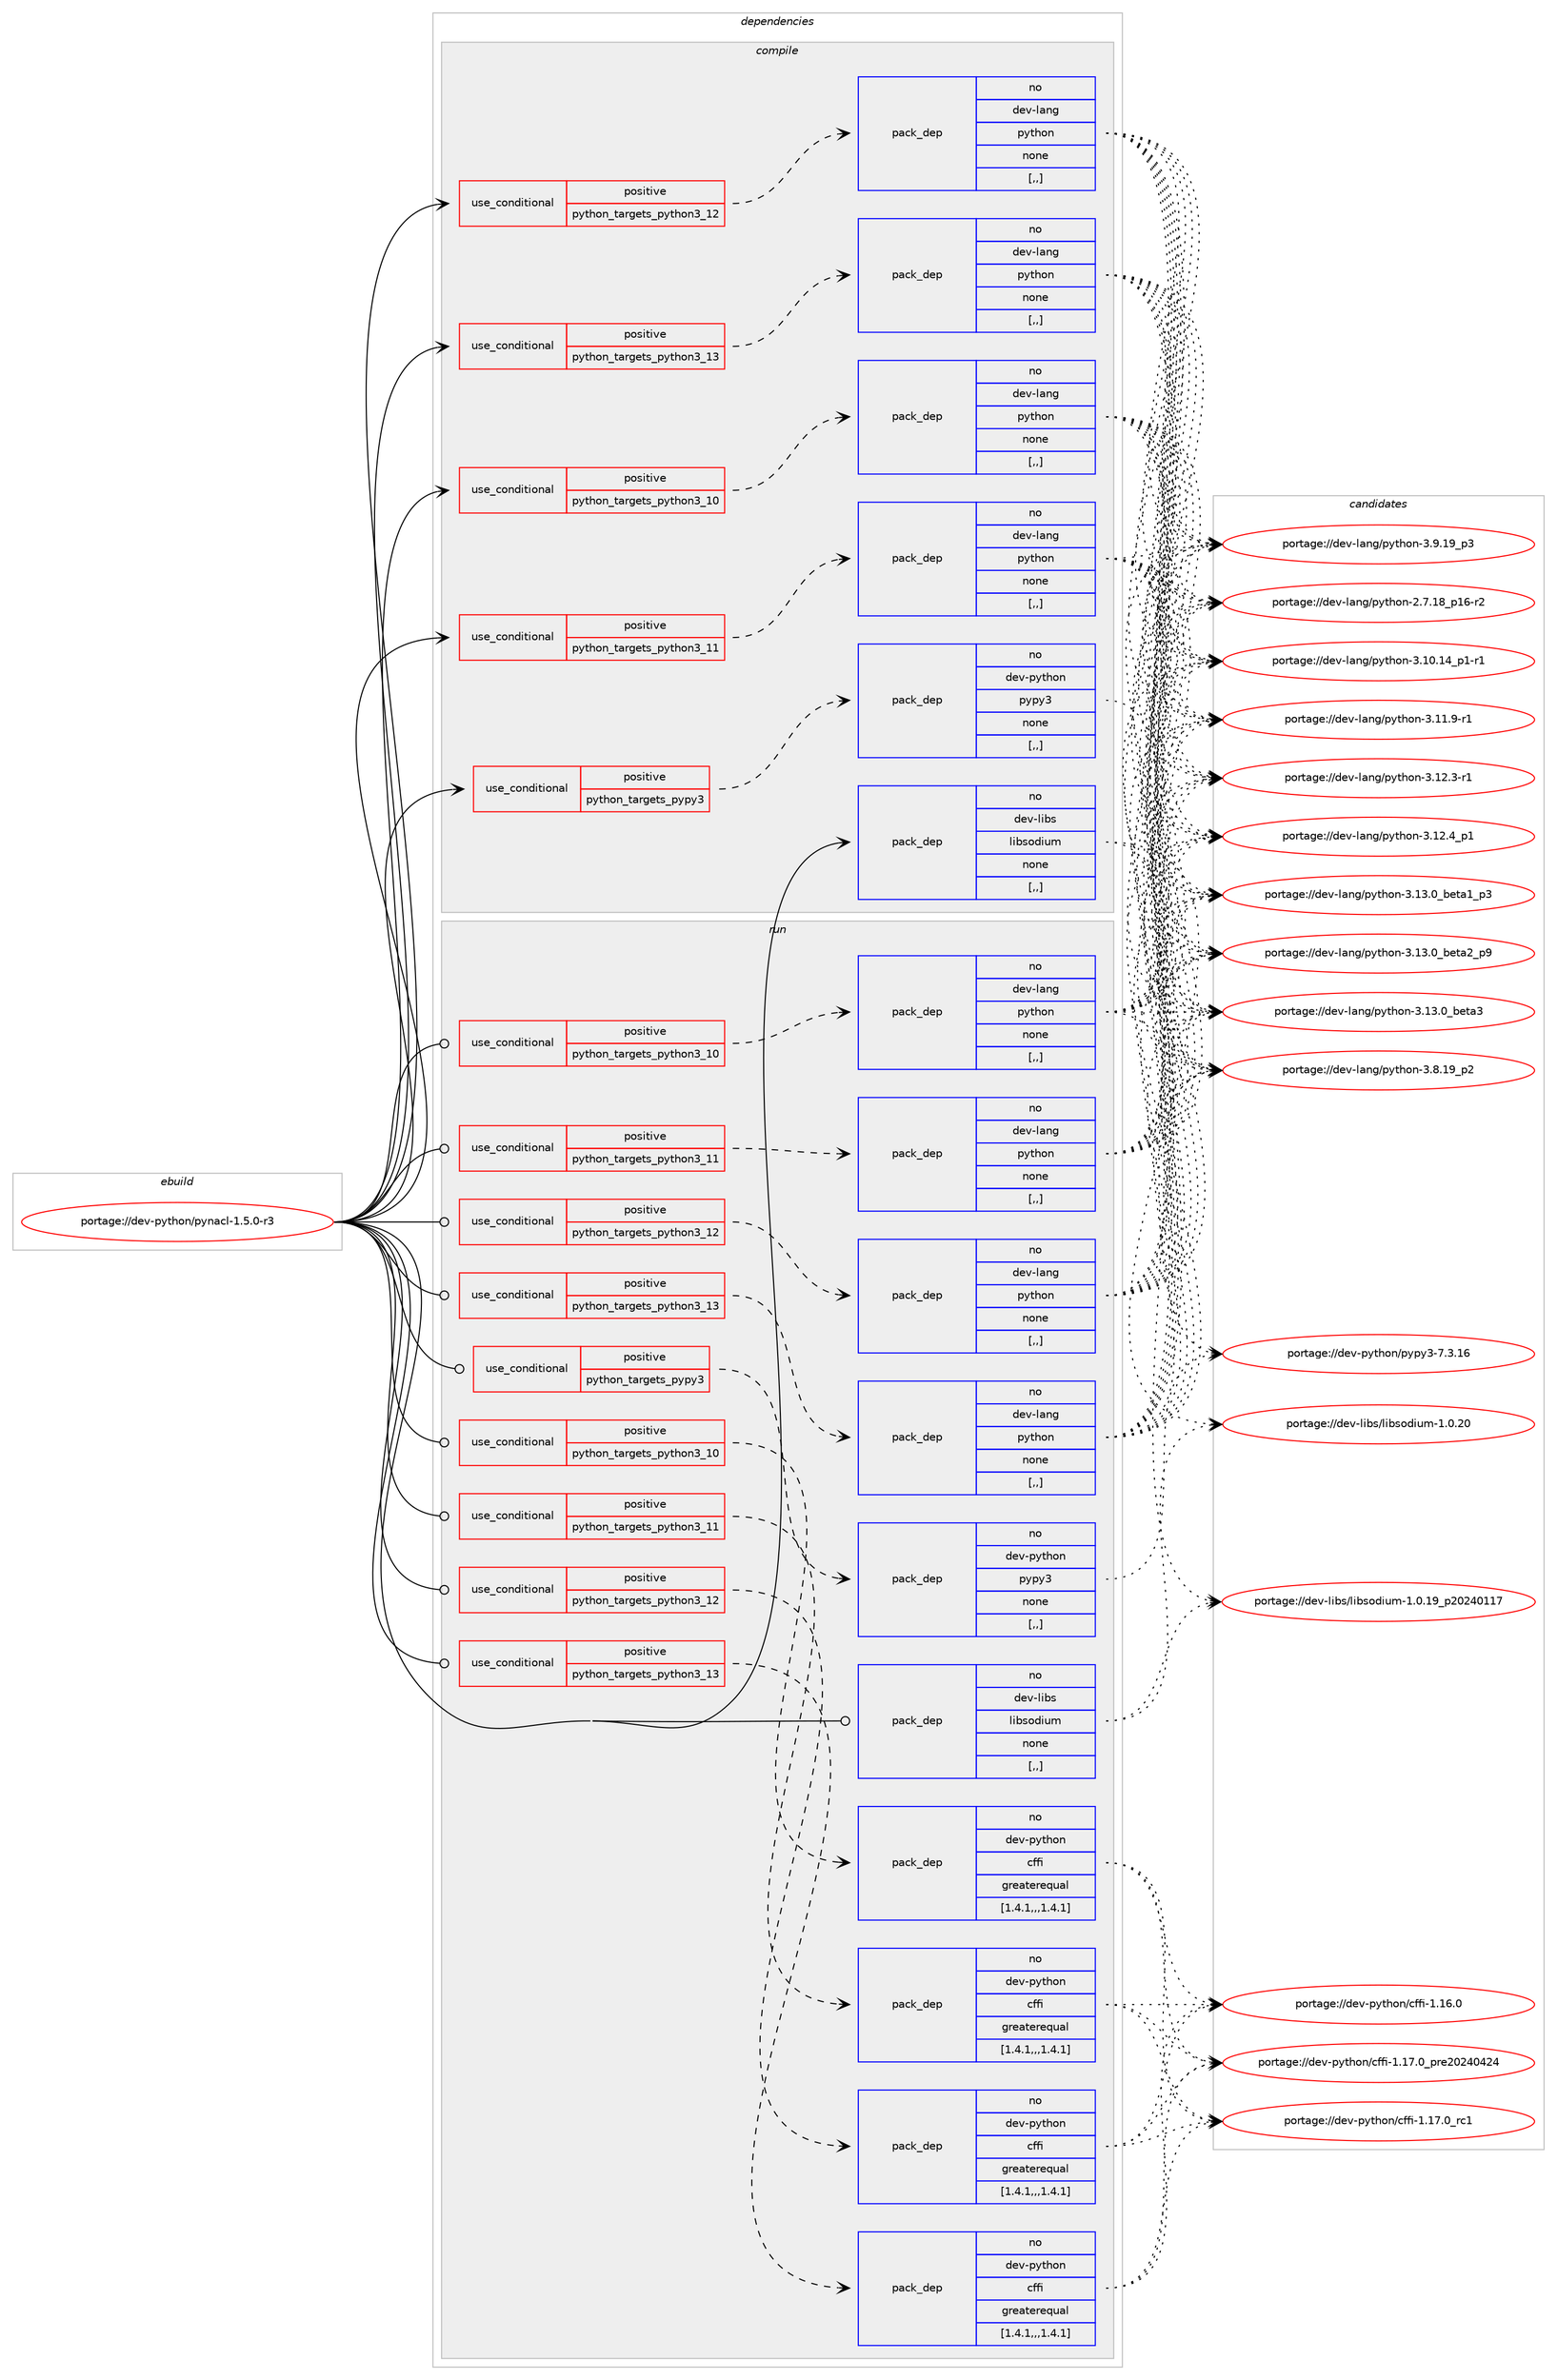 digraph prolog {

# *************
# Graph options
# *************

newrank=true;
concentrate=true;
compound=true;
graph [rankdir=LR,fontname=Helvetica,fontsize=10,ranksep=1.5];#, ranksep=2.5, nodesep=0.2];
edge  [arrowhead=vee];
node  [fontname=Helvetica,fontsize=10];

# **********
# The ebuild
# **********

subgraph cluster_leftcol {
color=gray;
rank=same;
label=<<i>ebuild</i>>;
id [label="portage://dev-python/pynacl-1.5.0-r3", color=red, width=4, href="../dev-python/pynacl-1.5.0-r3.svg"];
}

# ****************
# The dependencies
# ****************

subgraph cluster_midcol {
color=gray;
label=<<i>dependencies</i>>;
subgraph cluster_compile {
fillcolor="#eeeeee";
style=filled;
label=<<i>compile</i>>;
subgraph cond36063 {
dependency153495 [label=<<TABLE BORDER="0" CELLBORDER="1" CELLSPACING="0" CELLPADDING="4"><TR><TD ROWSPAN="3" CELLPADDING="10">use_conditional</TD></TR><TR><TD>positive</TD></TR><TR><TD>python_targets_pypy3</TD></TR></TABLE>>, shape=none, color=red];
subgraph pack116211 {
dependency153496 [label=<<TABLE BORDER="0" CELLBORDER="1" CELLSPACING="0" CELLPADDING="4" WIDTH="220"><TR><TD ROWSPAN="6" CELLPADDING="30">pack_dep</TD></TR><TR><TD WIDTH="110">no</TD></TR><TR><TD>dev-python</TD></TR><TR><TD>pypy3</TD></TR><TR><TD>none</TD></TR><TR><TD>[,,]</TD></TR></TABLE>>, shape=none, color=blue];
}
dependency153495:e -> dependency153496:w [weight=20,style="dashed",arrowhead="vee"];
}
id:e -> dependency153495:w [weight=20,style="solid",arrowhead="vee"];
subgraph cond36064 {
dependency153497 [label=<<TABLE BORDER="0" CELLBORDER="1" CELLSPACING="0" CELLPADDING="4"><TR><TD ROWSPAN="3" CELLPADDING="10">use_conditional</TD></TR><TR><TD>positive</TD></TR><TR><TD>python_targets_python3_10</TD></TR></TABLE>>, shape=none, color=red];
subgraph pack116212 {
dependency153498 [label=<<TABLE BORDER="0" CELLBORDER="1" CELLSPACING="0" CELLPADDING="4" WIDTH="220"><TR><TD ROWSPAN="6" CELLPADDING="30">pack_dep</TD></TR><TR><TD WIDTH="110">no</TD></TR><TR><TD>dev-lang</TD></TR><TR><TD>python</TD></TR><TR><TD>none</TD></TR><TR><TD>[,,]</TD></TR></TABLE>>, shape=none, color=blue];
}
dependency153497:e -> dependency153498:w [weight=20,style="dashed",arrowhead="vee"];
}
id:e -> dependency153497:w [weight=20,style="solid",arrowhead="vee"];
subgraph cond36065 {
dependency153499 [label=<<TABLE BORDER="0" CELLBORDER="1" CELLSPACING="0" CELLPADDING="4"><TR><TD ROWSPAN="3" CELLPADDING="10">use_conditional</TD></TR><TR><TD>positive</TD></TR><TR><TD>python_targets_python3_11</TD></TR></TABLE>>, shape=none, color=red];
subgraph pack116213 {
dependency153500 [label=<<TABLE BORDER="0" CELLBORDER="1" CELLSPACING="0" CELLPADDING="4" WIDTH="220"><TR><TD ROWSPAN="6" CELLPADDING="30">pack_dep</TD></TR><TR><TD WIDTH="110">no</TD></TR><TR><TD>dev-lang</TD></TR><TR><TD>python</TD></TR><TR><TD>none</TD></TR><TR><TD>[,,]</TD></TR></TABLE>>, shape=none, color=blue];
}
dependency153499:e -> dependency153500:w [weight=20,style="dashed",arrowhead="vee"];
}
id:e -> dependency153499:w [weight=20,style="solid",arrowhead="vee"];
subgraph cond36066 {
dependency153501 [label=<<TABLE BORDER="0" CELLBORDER="1" CELLSPACING="0" CELLPADDING="4"><TR><TD ROWSPAN="3" CELLPADDING="10">use_conditional</TD></TR><TR><TD>positive</TD></TR><TR><TD>python_targets_python3_12</TD></TR></TABLE>>, shape=none, color=red];
subgraph pack116214 {
dependency153502 [label=<<TABLE BORDER="0" CELLBORDER="1" CELLSPACING="0" CELLPADDING="4" WIDTH="220"><TR><TD ROWSPAN="6" CELLPADDING="30">pack_dep</TD></TR><TR><TD WIDTH="110">no</TD></TR><TR><TD>dev-lang</TD></TR><TR><TD>python</TD></TR><TR><TD>none</TD></TR><TR><TD>[,,]</TD></TR></TABLE>>, shape=none, color=blue];
}
dependency153501:e -> dependency153502:w [weight=20,style="dashed",arrowhead="vee"];
}
id:e -> dependency153501:w [weight=20,style="solid",arrowhead="vee"];
subgraph cond36067 {
dependency153503 [label=<<TABLE BORDER="0" CELLBORDER="1" CELLSPACING="0" CELLPADDING="4"><TR><TD ROWSPAN="3" CELLPADDING="10">use_conditional</TD></TR><TR><TD>positive</TD></TR><TR><TD>python_targets_python3_13</TD></TR></TABLE>>, shape=none, color=red];
subgraph pack116215 {
dependency153504 [label=<<TABLE BORDER="0" CELLBORDER="1" CELLSPACING="0" CELLPADDING="4" WIDTH="220"><TR><TD ROWSPAN="6" CELLPADDING="30">pack_dep</TD></TR><TR><TD WIDTH="110">no</TD></TR><TR><TD>dev-lang</TD></TR><TR><TD>python</TD></TR><TR><TD>none</TD></TR><TR><TD>[,,]</TD></TR></TABLE>>, shape=none, color=blue];
}
dependency153503:e -> dependency153504:w [weight=20,style="dashed",arrowhead="vee"];
}
id:e -> dependency153503:w [weight=20,style="solid",arrowhead="vee"];
subgraph pack116216 {
dependency153505 [label=<<TABLE BORDER="0" CELLBORDER="1" CELLSPACING="0" CELLPADDING="4" WIDTH="220"><TR><TD ROWSPAN="6" CELLPADDING="30">pack_dep</TD></TR><TR><TD WIDTH="110">no</TD></TR><TR><TD>dev-libs</TD></TR><TR><TD>libsodium</TD></TR><TR><TD>none</TD></TR><TR><TD>[,,]</TD></TR></TABLE>>, shape=none, color=blue];
}
id:e -> dependency153505:w [weight=20,style="solid",arrowhead="vee"];
}
subgraph cluster_compileandrun {
fillcolor="#eeeeee";
style=filled;
label=<<i>compile and run</i>>;
}
subgraph cluster_run {
fillcolor="#eeeeee";
style=filled;
label=<<i>run</i>>;
subgraph cond36068 {
dependency153506 [label=<<TABLE BORDER="0" CELLBORDER="1" CELLSPACING="0" CELLPADDING="4"><TR><TD ROWSPAN="3" CELLPADDING="10">use_conditional</TD></TR><TR><TD>positive</TD></TR><TR><TD>python_targets_pypy3</TD></TR></TABLE>>, shape=none, color=red];
subgraph pack116217 {
dependency153507 [label=<<TABLE BORDER="0" CELLBORDER="1" CELLSPACING="0" CELLPADDING="4" WIDTH="220"><TR><TD ROWSPAN="6" CELLPADDING="30">pack_dep</TD></TR><TR><TD WIDTH="110">no</TD></TR><TR><TD>dev-python</TD></TR><TR><TD>pypy3</TD></TR><TR><TD>none</TD></TR><TR><TD>[,,]</TD></TR></TABLE>>, shape=none, color=blue];
}
dependency153506:e -> dependency153507:w [weight=20,style="dashed",arrowhead="vee"];
}
id:e -> dependency153506:w [weight=20,style="solid",arrowhead="odot"];
subgraph cond36069 {
dependency153508 [label=<<TABLE BORDER="0" CELLBORDER="1" CELLSPACING="0" CELLPADDING="4"><TR><TD ROWSPAN="3" CELLPADDING="10">use_conditional</TD></TR><TR><TD>positive</TD></TR><TR><TD>python_targets_python3_10</TD></TR></TABLE>>, shape=none, color=red];
subgraph pack116218 {
dependency153509 [label=<<TABLE BORDER="0" CELLBORDER="1" CELLSPACING="0" CELLPADDING="4" WIDTH="220"><TR><TD ROWSPAN="6" CELLPADDING="30">pack_dep</TD></TR><TR><TD WIDTH="110">no</TD></TR><TR><TD>dev-lang</TD></TR><TR><TD>python</TD></TR><TR><TD>none</TD></TR><TR><TD>[,,]</TD></TR></TABLE>>, shape=none, color=blue];
}
dependency153508:e -> dependency153509:w [weight=20,style="dashed",arrowhead="vee"];
}
id:e -> dependency153508:w [weight=20,style="solid",arrowhead="odot"];
subgraph cond36070 {
dependency153510 [label=<<TABLE BORDER="0" CELLBORDER="1" CELLSPACING="0" CELLPADDING="4"><TR><TD ROWSPAN="3" CELLPADDING="10">use_conditional</TD></TR><TR><TD>positive</TD></TR><TR><TD>python_targets_python3_10</TD></TR></TABLE>>, shape=none, color=red];
subgraph pack116219 {
dependency153511 [label=<<TABLE BORDER="0" CELLBORDER="1" CELLSPACING="0" CELLPADDING="4" WIDTH="220"><TR><TD ROWSPAN="6" CELLPADDING="30">pack_dep</TD></TR><TR><TD WIDTH="110">no</TD></TR><TR><TD>dev-python</TD></TR><TR><TD>cffi</TD></TR><TR><TD>greaterequal</TD></TR><TR><TD>[1.4.1,,,1.4.1]</TD></TR></TABLE>>, shape=none, color=blue];
}
dependency153510:e -> dependency153511:w [weight=20,style="dashed",arrowhead="vee"];
}
id:e -> dependency153510:w [weight=20,style="solid",arrowhead="odot"];
subgraph cond36071 {
dependency153512 [label=<<TABLE BORDER="0" CELLBORDER="1" CELLSPACING="0" CELLPADDING="4"><TR><TD ROWSPAN="3" CELLPADDING="10">use_conditional</TD></TR><TR><TD>positive</TD></TR><TR><TD>python_targets_python3_11</TD></TR></TABLE>>, shape=none, color=red];
subgraph pack116220 {
dependency153513 [label=<<TABLE BORDER="0" CELLBORDER="1" CELLSPACING="0" CELLPADDING="4" WIDTH="220"><TR><TD ROWSPAN="6" CELLPADDING="30">pack_dep</TD></TR><TR><TD WIDTH="110">no</TD></TR><TR><TD>dev-lang</TD></TR><TR><TD>python</TD></TR><TR><TD>none</TD></TR><TR><TD>[,,]</TD></TR></TABLE>>, shape=none, color=blue];
}
dependency153512:e -> dependency153513:w [weight=20,style="dashed",arrowhead="vee"];
}
id:e -> dependency153512:w [weight=20,style="solid",arrowhead="odot"];
subgraph cond36072 {
dependency153514 [label=<<TABLE BORDER="0" CELLBORDER="1" CELLSPACING="0" CELLPADDING="4"><TR><TD ROWSPAN="3" CELLPADDING="10">use_conditional</TD></TR><TR><TD>positive</TD></TR><TR><TD>python_targets_python3_11</TD></TR></TABLE>>, shape=none, color=red];
subgraph pack116221 {
dependency153515 [label=<<TABLE BORDER="0" CELLBORDER="1" CELLSPACING="0" CELLPADDING="4" WIDTH="220"><TR><TD ROWSPAN="6" CELLPADDING="30">pack_dep</TD></TR><TR><TD WIDTH="110">no</TD></TR><TR><TD>dev-python</TD></TR><TR><TD>cffi</TD></TR><TR><TD>greaterequal</TD></TR><TR><TD>[1.4.1,,,1.4.1]</TD></TR></TABLE>>, shape=none, color=blue];
}
dependency153514:e -> dependency153515:w [weight=20,style="dashed",arrowhead="vee"];
}
id:e -> dependency153514:w [weight=20,style="solid",arrowhead="odot"];
subgraph cond36073 {
dependency153516 [label=<<TABLE BORDER="0" CELLBORDER="1" CELLSPACING="0" CELLPADDING="4"><TR><TD ROWSPAN="3" CELLPADDING="10">use_conditional</TD></TR><TR><TD>positive</TD></TR><TR><TD>python_targets_python3_12</TD></TR></TABLE>>, shape=none, color=red];
subgraph pack116222 {
dependency153517 [label=<<TABLE BORDER="0" CELLBORDER="1" CELLSPACING="0" CELLPADDING="4" WIDTH="220"><TR><TD ROWSPAN="6" CELLPADDING="30">pack_dep</TD></TR><TR><TD WIDTH="110">no</TD></TR><TR><TD>dev-lang</TD></TR><TR><TD>python</TD></TR><TR><TD>none</TD></TR><TR><TD>[,,]</TD></TR></TABLE>>, shape=none, color=blue];
}
dependency153516:e -> dependency153517:w [weight=20,style="dashed",arrowhead="vee"];
}
id:e -> dependency153516:w [weight=20,style="solid",arrowhead="odot"];
subgraph cond36074 {
dependency153518 [label=<<TABLE BORDER="0" CELLBORDER="1" CELLSPACING="0" CELLPADDING="4"><TR><TD ROWSPAN="3" CELLPADDING="10">use_conditional</TD></TR><TR><TD>positive</TD></TR><TR><TD>python_targets_python3_12</TD></TR></TABLE>>, shape=none, color=red];
subgraph pack116223 {
dependency153519 [label=<<TABLE BORDER="0" CELLBORDER="1" CELLSPACING="0" CELLPADDING="4" WIDTH="220"><TR><TD ROWSPAN="6" CELLPADDING="30">pack_dep</TD></TR><TR><TD WIDTH="110">no</TD></TR><TR><TD>dev-python</TD></TR><TR><TD>cffi</TD></TR><TR><TD>greaterequal</TD></TR><TR><TD>[1.4.1,,,1.4.1]</TD></TR></TABLE>>, shape=none, color=blue];
}
dependency153518:e -> dependency153519:w [weight=20,style="dashed",arrowhead="vee"];
}
id:e -> dependency153518:w [weight=20,style="solid",arrowhead="odot"];
subgraph cond36075 {
dependency153520 [label=<<TABLE BORDER="0" CELLBORDER="1" CELLSPACING="0" CELLPADDING="4"><TR><TD ROWSPAN="3" CELLPADDING="10">use_conditional</TD></TR><TR><TD>positive</TD></TR><TR><TD>python_targets_python3_13</TD></TR></TABLE>>, shape=none, color=red];
subgraph pack116224 {
dependency153521 [label=<<TABLE BORDER="0" CELLBORDER="1" CELLSPACING="0" CELLPADDING="4" WIDTH="220"><TR><TD ROWSPAN="6" CELLPADDING="30">pack_dep</TD></TR><TR><TD WIDTH="110">no</TD></TR><TR><TD>dev-lang</TD></TR><TR><TD>python</TD></TR><TR><TD>none</TD></TR><TR><TD>[,,]</TD></TR></TABLE>>, shape=none, color=blue];
}
dependency153520:e -> dependency153521:w [weight=20,style="dashed",arrowhead="vee"];
}
id:e -> dependency153520:w [weight=20,style="solid",arrowhead="odot"];
subgraph cond36076 {
dependency153522 [label=<<TABLE BORDER="0" CELLBORDER="1" CELLSPACING="0" CELLPADDING="4"><TR><TD ROWSPAN="3" CELLPADDING="10">use_conditional</TD></TR><TR><TD>positive</TD></TR><TR><TD>python_targets_python3_13</TD></TR></TABLE>>, shape=none, color=red];
subgraph pack116225 {
dependency153523 [label=<<TABLE BORDER="0" CELLBORDER="1" CELLSPACING="0" CELLPADDING="4" WIDTH="220"><TR><TD ROWSPAN="6" CELLPADDING="30">pack_dep</TD></TR><TR><TD WIDTH="110">no</TD></TR><TR><TD>dev-python</TD></TR><TR><TD>cffi</TD></TR><TR><TD>greaterequal</TD></TR><TR><TD>[1.4.1,,,1.4.1]</TD></TR></TABLE>>, shape=none, color=blue];
}
dependency153522:e -> dependency153523:w [weight=20,style="dashed",arrowhead="vee"];
}
id:e -> dependency153522:w [weight=20,style="solid",arrowhead="odot"];
subgraph pack116226 {
dependency153524 [label=<<TABLE BORDER="0" CELLBORDER="1" CELLSPACING="0" CELLPADDING="4" WIDTH="220"><TR><TD ROWSPAN="6" CELLPADDING="30">pack_dep</TD></TR><TR><TD WIDTH="110">no</TD></TR><TR><TD>dev-libs</TD></TR><TR><TD>libsodium</TD></TR><TR><TD>none</TD></TR><TR><TD>[,,]</TD></TR></TABLE>>, shape=none, color=blue];
}
id:e -> dependency153524:w [weight=20,style="solid",arrowhead="odot"];
}
}

# **************
# The candidates
# **************

subgraph cluster_choices {
rank=same;
color=gray;
label=<<i>candidates</i>>;

subgraph choice116211 {
color=black;
nodesep=1;
choice10010111845112121116104111110471121211121215145554651464954 [label="portage://dev-python/pypy3-7.3.16", color=red, width=4,href="../dev-python/pypy3-7.3.16.svg"];
dependency153496:e -> choice10010111845112121116104111110471121211121215145554651464954:w [style=dotted,weight="100"];
}
subgraph choice116212 {
color=black;
nodesep=1;
choice100101118451089711010347112121116104111110455046554649569511249544511450 [label="portage://dev-lang/python-2.7.18_p16-r2", color=red, width=4,href="../dev-lang/python-2.7.18_p16-r2.svg"];
choice100101118451089711010347112121116104111110455146494846495295112494511449 [label="portage://dev-lang/python-3.10.14_p1-r1", color=red, width=4,href="../dev-lang/python-3.10.14_p1-r1.svg"];
choice100101118451089711010347112121116104111110455146494946574511449 [label="portage://dev-lang/python-3.11.9-r1", color=red, width=4,href="../dev-lang/python-3.11.9-r1.svg"];
choice100101118451089711010347112121116104111110455146495046514511449 [label="portage://dev-lang/python-3.12.3-r1", color=red, width=4,href="../dev-lang/python-3.12.3-r1.svg"];
choice100101118451089711010347112121116104111110455146495046529511249 [label="portage://dev-lang/python-3.12.4_p1", color=red, width=4,href="../dev-lang/python-3.12.4_p1.svg"];
choice10010111845108971101034711212111610411111045514649514648959810111697499511251 [label="portage://dev-lang/python-3.13.0_beta1_p3", color=red, width=4,href="../dev-lang/python-3.13.0_beta1_p3.svg"];
choice10010111845108971101034711212111610411111045514649514648959810111697509511257 [label="portage://dev-lang/python-3.13.0_beta2_p9", color=red, width=4,href="../dev-lang/python-3.13.0_beta2_p9.svg"];
choice1001011184510897110103471121211161041111104551464951464895981011169751 [label="portage://dev-lang/python-3.13.0_beta3", color=red, width=4,href="../dev-lang/python-3.13.0_beta3.svg"];
choice100101118451089711010347112121116104111110455146564649579511250 [label="portage://dev-lang/python-3.8.19_p2", color=red, width=4,href="../dev-lang/python-3.8.19_p2.svg"];
choice100101118451089711010347112121116104111110455146574649579511251 [label="portage://dev-lang/python-3.9.19_p3", color=red, width=4,href="../dev-lang/python-3.9.19_p3.svg"];
dependency153498:e -> choice100101118451089711010347112121116104111110455046554649569511249544511450:w [style=dotted,weight="100"];
dependency153498:e -> choice100101118451089711010347112121116104111110455146494846495295112494511449:w [style=dotted,weight="100"];
dependency153498:e -> choice100101118451089711010347112121116104111110455146494946574511449:w [style=dotted,weight="100"];
dependency153498:e -> choice100101118451089711010347112121116104111110455146495046514511449:w [style=dotted,weight="100"];
dependency153498:e -> choice100101118451089711010347112121116104111110455146495046529511249:w [style=dotted,weight="100"];
dependency153498:e -> choice10010111845108971101034711212111610411111045514649514648959810111697499511251:w [style=dotted,weight="100"];
dependency153498:e -> choice10010111845108971101034711212111610411111045514649514648959810111697509511257:w [style=dotted,weight="100"];
dependency153498:e -> choice1001011184510897110103471121211161041111104551464951464895981011169751:w [style=dotted,weight="100"];
dependency153498:e -> choice100101118451089711010347112121116104111110455146564649579511250:w [style=dotted,weight="100"];
dependency153498:e -> choice100101118451089711010347112121116104111110455146574649579511251:w [style=dotted,weight="100"];
}
subgraph choice116213 {
color=black;
nodesep=1;
choice100101118451089711010347112121116104111110455046554649569511249544511450 [label="portage://dev-lang/python-2.7.18_p16-r2", color=red, width=4,href="../dev-lang/python-2.7.18_p16-r2.svg"];
choice100101118451089711010347112121116104111110455146494846495295112494511449 [label="portage://dev-lang/python-3.10.14_p1-r1", color=red, width=4,href="../dev-lang/python-3.10.14_p1-r1.svg"];
choice100101118451089711010347112121116104111110455146494946574511449 [label="portage://dev-lang/python-3.11.9-r1", color=red, width=4,href="../dev-lang/python-3.11.9-r1.svg"];
choice100101118451089711010347112121116104111110455146495046514511449 [label="portage://dev-lang/python-3.12.3-r1", color=red, width=4,href="../dev-lang/python-3.12.3-r1.svg"];
choice100101118451089711010347112121116104111110455146495046529511249 [label="portage://dev-lang/python-3.12.4_p1", color=red, width=4,href="../dev-lang/python-3.12.4_p1.svg"];
choice10010111845108971101034711212111610411111045514649514648959810111697499511251 [label="portage://dev-lang/python-3.13.0_beta1_p3", color=red, width=4,href="../dev-lang/python-3.13.0_beta1_p3.svg"];
choice10010111845108971101034711212111610411111045514649514648959810111697509511257 [label="portage://dev-lang/python-3.13.0_beta2_p9", color=red, width=4,href="../dev-lang/python-3.13.0_beta2_p9.svg"];
choice1001011184510897110103471121211161041111104551464951464895981011169751 [label="portage://dev-lang/python-3.13.0_beta3", color=red, width=4,href="../dev-lang/python-3.13.0_beta3.svg"];
choice100101118451089711010347112121116104111110455146564649579511250 [label="portage://dev-lang/python-3.8.19_p2", color=red, width=4,href="../dev-lang/python-3.8.19_p2.svg"];
choice100101118451089711010347112121116104111110455146574649579511251 [label="portage://dev-lang/python-3.9.19_p3", color=red, width=4,href="../dev-lang/python-3.9.19_p3.svg"];
dependency153500:e -> choice100101118451089711010347112121116104111110455046554649569511249544511450:w [style=dotted,weight="100"];
dependency153500:e -> choice100101118451089711010347112121116104111110455146494846495295112494511449:w [style=dotted,weight="100"];
dependency153500:e -> choice100101118451089711010347112121116104111110455146494946574511449:w [style=dotted,weight="100"];
dependency153500:e -> choice100101118451089711010347112121116104111110455146495046514511449:w [style=dotted,weight="100"];
dependency153500:e -> choice100101118451089711010347112121116104111110455146495046529511249:w [style=dotted,weight="100"];
dependency153500:e -> choice10010111845108971101034711212111610411111045514649514648959810111697499511251:w [style=dotted,weight="100"];
dependency153500:e -> choice10010111845108971101034711212111610411111045514649514648959810111697509511257:w [style=dotted,weight="100"];
dependency153500:e -> choice1001011184510897110103471121211161041111104551464951464895981011169751:w [style=dotted,weight="100"];
dependency153500:e -> choice100101118451089711010347112121116104111110455146564649579511250:w [style=dotted,weight="100"];
dependency153500:e -> choice100101118451089711010347112121116104111110455146574649579511251:w [style=dotted,weight="100"];
}
subgraph choice116214 {
color=black;
nodesep=1;
choice100101118451089711010347112121116104111110455046554649569511249544511450 [label="portage://dev-lang/python-2.7.18_p16-r2", color=red, width=4,href="../dev-lang/python-2.7.18_p16-r2.svg"];
choice100101118451089711010347112121116104111110455146494846495295112494511449 [label="portage://dev-lang/python-3.10.14_p1-r1", color=red, width=4,href="../dev-lang/python-3.10.14_p1-r1.svg"];
choice100101118451089711010347112121116104111110455146494946574511449 [label="portage://dev-lang/python-3.11.9-r1", color=red, width=4,href="../dev-lang/python-3.11.9-r1.svg"];
choice100101118451089711010347112121116104111110455146495046514511449 [label="portage://dev-lang/python-3.12.3-r1", color=red, width=4,href="../dev-lang/python-3.12.3-r1.svg"];
choice100101118451089711010347112121116104111110455146495046529511249 [label="portage://dev-lang/python-3.12.4_p1", color=red, width=4,href="../dev-lang/python-3.12.4_p1.svg"];
choice10010111845108971101034711212111610411111045514649514648959810111697499511251 [label="portage://dev-lang/python-3.13.0_beta1_p3", color=red, width=4,href="../dev-lang/python-3.13.0_beta1_p3.svg"];
choice10010111845108971101034711212111610411111045514649514648959810111697509511257 [label="portage://dev-lang/python-3.13.0_beta2_p9", color=red, width=4,href="../dev-lang/python-3.13.0_beta2_p9.svg"];
choice1001011184510897110103471121211161041111104551464951464895981011169751 [label="portage://dev-lang/python-3.13.0_beta3", color=red, width=4,href="../dev-lang/python-3.13.0_beta3.svg"];
choice100101118451089711010347112121116104111110455146564649579511250 [label="portage://dev-lang/python-3.8.19_p2", color=red, width=4,href="../dev-lang/python-3.8.19_p2.svg"];
choice100101118451089711010347112121116104111110455146574649579511251 [label="portage://dev-lang/python-3.9.19_p3", color=red, width=4,href="../dev-lang/python-3.9.19_p3.svg"];
dependency153502:e -> choice100101118451089711010347112121116104111110455046554649569511249544511450:w [style=dotted,weight="100"];
dependency153502:e -> choice100101118451089711010347112121116104111110455146494846495295112494511449:w [style=dotted,weight="100"];
dependency153502:e -> choice100101118451089711010347112121116104111110455146494946574511449:w [style=dotted,weight="100"];
dependency153502:e -> choice100101118451089711010347112121116104111110455146495046514511449:w [style=dotted,weight="100"];
dependency153502:e -> choice100101118451089711010347112121116104111110455146495046529511249:w [style=dotted,weight="100"];
dependency153502:e -> choice10010111845108971101034711212111610411111045514649514648959810111697499511251:w [style=dotted,weight="100"];
dependency153502:e -> choice10010111845108971101034711212111610411111045514649514648959810111697509511257:w [style=dotted,weight="100"];
dependency153502:e -> choice1001011184510897110103471121211161041111104551464951464895981011169751:w [style=dotted,weight="100"];
dependency153502:e -> choice100101118451089711010347112121116104111110455146564649579511250:w [style=dotted,weight="100"];
dependency153502:e -> choice100101118451089711010347112121116104111110455146574649579511251:w [style=dotted,weight="100"];
}
subgraph choice116215 {
color=black;
nodesep=1;
choice100101118451089711010347112121116104111110455046554649569511249544511450 [label="portage://dev-lang/python-2.7.18_p16-r2", color=red, width=4,href="../dev-lang/python-2.7.18_p16-r2.svg"];
choice100101118451089711010347112121116104111110455146494846495295112494511449 [label="portage://dev-lang/python-3.10.14_p1-r1", color=red, width=4,href="../dev-lang/python-3.10.14_p1-r1.svg"];
choice100101118451089711010347112121116104111110455146494946574511449 [label="portage://dev-lang/python-3.11.9-r1", color=red, width=4,href="../dev-lang/python-3.11.9-r1.svg"];
choice100101118451089711010347112121116104111110455146495046514511449 [label="portage://dev-lang/python-3.12.3-r1", color=red, width=4,href="../dev-lang/python-3.12.3-r1.svg"];
choice100101118451089711010347112121116104111110455146495046529511249 [label="portage://dev-lang/python-3.12.4_p1", color=red, width=4,href="../dev-lang/python-3.12.4_p1.svg"];
choice10010111845108971101034711212111610411111045514649514648959810111697499511251 [label="portage://dev-lang/python-3.13.0_beta1_p3", color=red, width=4,href="../dev-lang/python-3.13.0_beta1_p3.svg"];
choice10010111845108971101034711212111610411111045514649514648959810111697509511257 [label="portage://dev-lang/python-3.13.0_beta2_p9", color=red, width=4,href="../dev-lang/python-3.13.0_beta2_p9.svg"];
choice1001011184510897110103471121211161041111104551464951464895981011169751 [label="portage://dev-lang/python-3.13.0_beta3", color=red, width=4,href="../dev-lang/python-3.13.0_beta3.svg"];
choice100101118451089711010347112121116104111110455146564649579511250 [label="portage://dev-lang/python-3.8.19_p2", color=red, width=4,href="../dev-lang/python-3.8.19_p2.svg"];
choice100101118451089711010347112121116104111110455146574649579511251 [label="portage://dev-lang/python-3.9.19_p3", color=red, width=4,href="../dev-lang/python-3.9.19_p3.svg"];
dependency153504:e -> choice100101118451089711010347112121116104111110455046554649569511249544511450:w [style=dotted,weight="100"];
dependency153504:e -> choice100101118451089711010347112121116104111110455146494846495295112494511449:w [style=dotted,weight="100"];
dependency153504:e -> choice100101118451089711010347112121116104111110455146494946574511449:w [style=dotted,weight="100"];
dependency153504:e -> choice100101118451089711010347112121116104111110455146495046514511449:w [style=dotted,weight="100"];
dependency153504:e -> choice100101118451089711010347112121116104111110455146495046529511249:w [style=dotted,weight="100"];
dependency153504:e -> choice10010111845108971101034711212111610411111045514649514648959810111697499511251:w [style=dotted,weight="100"];
dependency153504:e -> choice10010111845108971101034711212111610411111045514649514648959810111697509511257:w [style=dotted,weight="100"];
dependency153504:e -> choice1001011184510897110103471121211161041111104551464951464895981011169751:w [style=dotted,weight="100"];
dependency153504:e -> choice100101118451089711010347112121116104111110455146564649579511250:w [style=dotted,weight="100"];
dependency153504:e -> choice100101118451089711010347112121116104111110455146574649579511251:w [style=dotted,weight="100"];
}
subgraph choice116216 {
color=black;
nodesep=1;
choice1001011184510810598115471081059811511110010511710945494648464957951125048505248494955 [label="portage://dev-libs/libsodium-1.0.19_p20240117", color=red, width=4,href="../dev-libs/libsodium-1.0.19_p20240117.svg"];
choice1001011184510810598115471081059811511110010511710945494648465048 [label="portage://dev-libs/libsodium-1.0.20", color=red, width=4,href="../dev-libs/libsodium-1.0.20.svg"];
dependency153505:e -> choice1001011184510810598115471081059811511110010511710945494648464957951125048505248494955:w [style=dotted,weight="100"];
dependency153505:e -> choice1001011184510810598115471081059811511110010511710945494648465048:w [style=dotted,weight="100"];
}
subgraph choice116217 {
color=black;
nodesep=1;
choice10010111845112121116104111110471121211121215145554651464954 [label="portage://dev-python/pypy3-7.3.16", color=red, width=4,href="../dev-python/pypy3-7.3.16.svg"];
dependency153507:e -> choice10010111845112121116104111110471121211121215145554651464954:w [style=dotted,weight="100"];
}
subgraph choice116218 {
color=black;
nodesep=1;
choice100101118451089711010347112121116104111110455046554649569511249544511450 [label="portage://dev-lang/python-2.7.18_p16-r2", color=red, width=4,href="../dev-lang/python-2.7.18_p16-r2.svg"];
choice100101118451089711010347112121116104111110455146494846495295112494511449 [label="portage://dev-lang/python-3.10.14_p1-r1", color=red, width=4,href="../dev-lang/python-3.10.14_p1-r1.svg"];
choice100101118451089711010347112121116104111110455146494946574511449 [label="portage://dev-lang/python-3.11.9-r1", color=red, width=4,href="../dev-lang/python-3.11.9-r1.svg"];
choice100101118451089711010347112121116104111110455146495046514511449 [label="portage://dev-lang/python-3.12.3-r1", color=red, width=4,href="../dev-lang/python-3.12.3-r1.svg"];
choice100101118451089711010347112121116104111110455146495046529511249 [label="portage://dev-lang/python-3.12.4_p1", color=red, width=4,href="../dev-lang/python-3.12.4_p1.svg"];
choice10010111845108971101034711212111610411111045514649514648959810111697499511251 [label="portage://dev-lang/python-3.13.0_beta1_p3", color=red, width=4,href="../dev-lang/python-3.13.0_beta1_p3.svg"];
choice10010111845108971101034711212111610411111045514649514648959810111697509511257 [label="portage://dev-lang/python-3.13.0_beta2_p9", color=red, width=4,href="../dev-lang/python-3.13.0_beta2_p9.svg"];
choice1001011184510897110103471121211161041111104551464951464895981011169751 [label="portage://dev-lang/python-3.13.0_beta3", color=red, width=4,href="../dev-lang/python-3.13.0_beta3.svg"];
choice100101118451089711010347112121116104111110455146564649579511250 [label="portage://dev-lang/python-3.8.19_p2", color=red, width=4,href="../dev-lang/python-3.8.19_p2.svg"];
choice100101118451089711010347112121116104111110455146574649579511251 [label="portage://dev-lang/python-3.9.19_p3", color=red, width=4,href="../dev-lang/python-3.9.19_p3.svg"];
dependency153509:e -> choice100101118451089711010347112121116104111110455046554649569511249544511450:w [style=dotted,weight="100"];
dependency153509:e -> choice100101118451089711010347112121116104111110455146494846495295112494511449:w [style=dotted,weight="100"];
dependency153509:e -> choice100101118451089711010347112121116104111110455146494946574511449:w [style=dotted,weight="100"];
dependency153509:e -> choice100101118451089711010347112121116104111110455146495046514511449:w [style=dotted,weight="100"];
dependency153509:e -> choice100101118451089711010347112121116104111110455146495046529511249:w [style=dotted,weight="100"];
dependency153509:e -> choice10010111845108971101034711212111610411111045514649514648959810111697499511251:w [style=dotted,weight="100"];
dependency153509:e -> choice10010111845108971101034711212111610411111045514649514648959810111697509511257:w [style=dotted,weight="100"];
dependency153509:e -> choice1001011184510897110103471121211161041111104551464951464895981011169751:w [style=dotted,weight="100"];
dependency153509:e -> choice100101118451089711010347112121116104111110455146564649579511250:w [style=dotted,weight="100"];
dependency153509:e -> choice100101118451089711010347112121116104111110455146574649579511251:w [style=dotted,weight="100"];
}
subgraph choice116219 {
color=black;
nodesep=1;
choice10010111845112121116104111110479910210210545494649544648 [label="portage://dev-python/cffi-1.16.0", color=red, width=4,href="../dev-python/cffi-1.16.0.svg"];
choice10010111845112121116104111110479910210210545494649554648951121141015048505248525052 [label="portage://dev-python/cffi-1.17.0_pre20240424", color=red, width=4,href="../dev-python/cffi-1.17.0_pre20240424.svg"];
choice10010111845112121116104111110479910210210545494649554648951149949 [label="portage://dev-python/cffi-1.17.0_rc1", color=red, width=4,href="../dev-python/cffi-1.17.0_rc1.svg"];
dependency153511:e -> choice10010111845112121116104111110479910210210545494649544648:w [style=dotted,weight="100"];
dependency153511:e -> choice10010111845112121116104111110479910210210545494649554648951121141015048505248525052:w [style=dotted,weight="100"];
dependency153511:e -> choice10010111845112121116104111110479910210210545494649554648951149949:w [style=dotted,weight="100"];
}
subgraph choice116220 {
color=black;
nodesep=1;
choice100101118451089711010347112121116104111110455046554649569511249544511450 [label="portage://dev-lang/python-2.7.18_p16-r2", color=red, width=4,href="../dev-lang/python-2.7.18_p16-r2.svg"];
choice100101118451089711010347112121116104111110455146494846495295112494511449 [label="portage://dev-lang/python-3.10.14_p1-r1", color=red, width=4,href="../dev-lang/python-3.10.14_p1-r1.svg"];
choice100101118451089711010347112121116104111110455146494946574511449 [label="portage://dev-lang/python-3.11.9-r1", color=red, width=4,href="../dev-lang/python-3.11.9-r1.svg"];
choice100101118451089711010347112121116104111110455146495046514511449 [label="portage://dev-lang/python-3.12.3-r1", color=red, width=4,href="../dev-lang/python-3.12.3-r1.svg"];
choice100101118451089711010347112121116104111110455146495046529511249 [label="portage://dev-lang/python-3.12.4_p1", color=red, width=4,href="../dev-lang/python-3.12.4_p1.svg"];
choice10010111845108971101034711212111610411111045514649514648959810111697499511251 [label="portage://dev-lang/python-3.13.0_beta1_p3", color=red, width=4,href="../dev-lang/python-3.13.0_beta1_p3.svg"];
choice10010111845108971101034711212111610411111045514649514648959810111697509511257 [label="portage://dev-lang/python-3.13.0_beta2_p9", color=red, width=4,href="../dev-lang/python-3.13.0_beta2_p9.svg"];
choice1001011184510897110103471121211161041111104551464951464895981011169751 [label="portage://dev-lang/python-3.13.0_beta3", color=red, width=4,href="../dev-lang/python-3.13.0_beta3.svg"];
choice100101118451089711010347112121116104111110455146564649579511250 [label="portage://dev-lang/python-3.8.19_p2", color=red, width=4,href="../dev-lang/python-3.8.19_p2.svg"];
choice100101118451089711010347112121116104111110455146574649579511251 [label="portage://dev-lang/python-3.9.19_p3", color=red, width=4,href="../dev-lang/python-3.9.19_p3.svg"];
dependency153513:e -> choice100101118451089711010347112121116104111110455046554649569511249544511450:w [style=dotted,weight="100"];
dependency153513:e -> choice100101118451089711010347112121116104111110455146494846495295112494511449:w [style=dotted,weight="100"];
dependency153513:e -> choice100101118451089711010347112121116104111110455146494946574511449:w [style=dotted,weight="100"];
dependency153513:e -> choice100101118451089711010347112121116104111110455146495046514511449:w [style=dotted,weight="100"];
dependency153513:e -> choice100101118451089711010347112121116104111110455146495046529511249:w [style=dotted,weight="100"];
dependency153513:e -> choice10010111845108971101034711212111610411111045514649514648959810111697499511251:w [style=dotted,weight="100"];
dependency153513:e -> choice10010111845108971101034711212111610411111045514649514648959810111697509511257:w [style=dotted,weight="100"];
dependency153513:e -> choice1001011184510897110103471121211161041111104551464951464895981011169751:w [style=dotted,weight="100"];
dependency153513:e -> choice100101118451089711010347112121116104111110455146564649579511250:w [style=dotted,weight="100"];
dependency153513:e -> choice100101118451089711010347112121116104111110455146574649579511251:w [style=dotted,weight="100"];
}
subgraph choice116221 {
color=black;
nodesep=1;
choice10010111845112121116104111110479910210210545494649544648 [label="portage://dev-python/cffi-1.16.0", color=red, width=4,href="../dev-python/cffi-1.16.0.svg"];
choice10010111845112121116104111110479910210210545494649554648951121141015048505248525052 [label="portage://dev-python/cffi-1.17.0_pre20240424", color=red, width=4,href="../dev-python/cffi-1.17.0_pre20240424.svg"];
choice10010111845112121116104111110479910210210545494649554648951149949 [label="portage://dev-python/cffi-1.17.0_rc1", color=red, width=4,href="../dev-python/cffi-1.17.0_rc1.svg"];
dependency153515:e -> choice10010111845112121116104111110479910210210545494649544648:w [style=dotted,weight="100"];
dependency153515:e -> choice10010111845112121116104111110479910210210545494649554648951121141015048505248525052:w [style=dotted,weight="100"];
dependency153515:e -> choice10010111845112121116104111110479910210210545494649554648951149949:w [style=dotted,weight="100"];
}
subgraph choice116222 {
color=black;
nodesep=1;
choice100101118451089711010347112121116104111110455046554649569511249544511450 [label="portage://dev-lang/python-2.7.18_p16-r2", color=red, width=4,href="../dev-lang/python-2.7.18_p16-r2.svg"];
choice100101118451089711010347112121116104111110455146494846495295112494511449 [label="portage://dev-lang/python-3.10.14_p1-r1", color=red, width=4,href="../dev-lang/python-3.10.14_p1-r1.svg"];
choice100101118451089711010347112121116104111110455146494946574511449 [label="portage://dev-lang/python-3.11.9-r1", color=red, width=4,href="../dev-lang/python-3.11.9-r1.svg"];
choice100101118451089711010347112121116104111110455146495046514511449 [label="portage://dev-lang/python-3.12.3-r1", color=red, width=4,href="../dev-lang/python-3.12.3-r1.svg"];
choice100101118451089711010347112121116104111110455146495046529511249 [label="portage://dev-lang/python-3.12.4_p1", color=red, width=4,href="../dev-lang/python-3.12.4_p1.svg"];
choice10010111845108971101034711212111610411111045514649514648959810111697499511251 [label="portage://dev-lang/python-3.13.0_beta1_p3", color=red, width=4,href="../dev-lang/python-3.13.0_beta1_p3.svg"];
choice10010111845108971101034711212111610411111045514649514648959810111697509511257 [label="portage://dev-lang/python-3.13.0_beta2_p9", color=red, width=4,href="../dev-lang/python-3.13.0_beta2_p9.svg"];
choice1001011184510897110103471121211161041111104551464951464895981011169751 [label="portage://dev-lang/python-3.13.0_beta3", color=red, width=4,href="../dev-lang/python-3.13.0_beta3.svg"];
choice100101118451089711010347112121116104111110455146564649579511250 [label="portage://dev-lang/python-3.8.19_p2", color=red, width=4,href="../dev-lang/python-3.8.19_p2.svg"];
choice100101118451089711010347112121116104111110455146574649579511251 [label="portage://dev-lang/python-3.9.19_p3", color=red, width=4,href="../dev-lang/python-3.9.19_p3.svg"];
dependency153517:e -> choice100101118451089711010347112121116104111110455046554649569511249544511450:w [style=dotted,weight="100"];
dependency153517:e -> choice100101118451089711010347112121116104111110455146494846495295112494511449:w [style=dotted,weight="100"];
dependency153517:e -> choice100101118451089711010347112121116104111110455146494946574511449:w [style=dotted,weight="100"];
dependency153517:e -> choice100101118451089711010347112121116104111110455146495046514511449:w [style=dotted,weight="100"];
dependency153517:e -> choice100101118451089711010347112121116104111110455146495046529511249:w [style=dotted,weight="100"];
dependency153517:e -> choice10010111845108971101034711212111610411111045514649514648959810111697499511251:w [style=dotted,weight="100"];
dependency153517:e -> choice10010111845108971101034711212111610411111045514649514648959810111697509511257:w [style=dotted,weight="100"];
dependency153517:e -> choice1001011184510897110103471121211161041111104551464951464895981011169751:w [style=dotted,weight="100"];
dependency153517:e -> choice100101118451089711010347112121116104111110455146564649579511250:w [style=dotted,weight="100"];
dependency153517:e -> choice100101118451089711010347112121116104111110455146574649579511251:w [style=dotted,weight="100"];
}
subgraph choice116223 {
color=black;
nodesep=1;
choice10010111845112121116104111110479910210210545494649544648 [label="portage://dev-python/cffi-1.16.0", color=red, width=4,href="../dev-python/cffi-1.16.0.svg"];
choice10010111845112121116104111110479910210210545494649554648951121141015048505248525052 [label="portage://dev-python/cffi-1.17.0_pre20240424", color=red, width=4,href="../dev-python/cffi-1.17.0_pre20240424.svg"];
choice10010111845112121116104111110479910210210545494649554648951149949 [label="portage://dev-python/cffi-1.17.0_rc1", color=red, width=4,href="../dev-python/cffi-1.17.0_rc1.svg"];
dependency153519:e -> choice10010111845112121116104111110479910210210545494649544648:w [style=dotted,weight="100"];
dependency153519:e -> choice10010111845112121116104111110479910210210545494649554648951121141015048505248525052:w [style=dotted,weight="100"];
dependency153519:e -> choice10010111845112121116104111110479910210210545494649554648951149949:w [style=dotted,weight="100"];
}
subgraph choice116224 {
color=black;
nodesep=1;
choice100101118451089711010347112121116104111110455046554649569511249544511450 [label="portage://dev-lang/python-2.7.18_p16-r2", color=red, width=4,href="../dev-lang/python-2.7.18_p16-r2.svg"];
choice100101118451089711010347112121116104111110455146494846495295112494511449 [label="portage://dev-lang/python-3.10.14_p1-r1", color=red, width=4,href="../dev-lang/python-3.10.14_p1-r1.svg"];
choice100101118451089711010347112121116104111110455146494946574511449 [label="portage://dev-lang/python-3.11.9-r1", color=red, width=4,href="../dev-lang/python-3.11.9-r1.svg"];
choice100101118451089711010347112121116104111110455146495046514511449 [label="portage://dev-lang/python-3.12.3-r1", color=red, width=4,href="../dev-lang/python-3.12.3-r1.svg"];
choice100101118451089711010347112121116104111110455146495046529511249 [label="portage://dev-lang/python-3.12.4_p1", color=red, width=4,href="../dev-lang/python-3.12.4_p1.svg"];
choice10010111845108971101034711212111610411111045514649514648959810111697499511251 [label="portage://dev-lang/python-3.13.0_beta1_p3", color=red, width=4,href="../dev-lang/python-3.13.0_beta1_p3.svg"];
choice10010111845108971101034711212111610411111045514649514648959810111697509511257 [label="portage://dev-lang/python-3.13.0_beta2_p9", color=red, width=4,href="../dev-lang/python-3.13.0_beta2_p9.svg"];
choice1001011184510897110103471121211161041111104551464951464895981011169751 [label="portage://dev-lang/python-3.13.0_beta3", color=red, width=4,href="../dev-lang/python-3.13.0_beta3.svg"];
choice100101118451089711010347112121116104111110455146564649579511250 [label="portage://dev-lang/python-3.8.19_p2", color=red, width=4,href="../dev-lang/python-3.8.19_p2.svg"];
choice100101118451089711010347112121116104111110455146574649579511251 [label="portage://dev-lang/python-3.9.19_p3", color=red, width=4,href="../dev-lang/python-3.9.19_p3.svg"];
dependency153521:e -> choice100101118451089711010347112121116104111110455046554649569511249544511450:w [style=dotted,weight="100"];
dependency153521:e -> choice100101118451089711010347112121116104111110455146494846495295112494511449:w [style=dotted,weight="100"];
dependency153521:e -> choice100101118451089711010347112121116104111110455146494946574511449:w [style=dotted,weight="100"];
dependency153521:e -> choice100101118451089711010347112121116104111110455146495046514511449:w [style=dotted,weight="100"];
dependency153521:e -> choice100101118451089711010347112121116104111110455146495046529511249:w [style=dotted,weight="100"];
dependency153521:e -> choice10010111845108971101034711212111610411111045514649514648959810111697499511251:w [style=dotted,weight="100"];
dependency153521:e -> choice10010111845108971101034711212111610411111045514649514648959810111697509511257:w [style=dotted,weight="100"];
dependency153521:e -> choice1001011184510897110103471121211161041111104551464951464895981011169751:w [style=dotted,weight="100"];
dependency153521:e -> choice100101118451089711010347112121116104111110455146564649579511250:w [style=dotted,weight="100"];
dependency153521:e -> choice100101118451089711010347112121116104111110455146574649579511251:w [style=dotted,weight="100"];
}
subgraph choice116225 {
color=black;
nodesep=1;
choice10010111845112121116104111110479910210210545494649544648 [label="portage://dev-python/cffi-1.16.0", color=red, width=4,href="../dev-python/cffi-1.16.0.svg"];
choice10010111845112121116104111110479910210210545494649554648951121141015048505248525052 [label="portage://dev-python/cffi-1.17.0_pre20240424", color=red, width=4,href="../dev-python/cffi-1.17.0_pre20240424.svg"];
choice10010111845112121116104111110479910210210545494649554648951149949 [label="portage://dev-python/cffi-1.17.0_rc1", color=red, width=4,href="../dev-python/cffi-1.17.0_rc1.svg"];
dependency153523:e -> choice10010111845112121116104111110479910210210545494649544648:w [style=dotted,weight="100"];
dependency153523:e -> choice10010111845112121116104111110479910210210545494649554648951121141015048505248525052:w [style=dotted,weight="100"];
dependency153523:e -> choice10010111845112121116104111110479910210210545494649554648951149949:w [style=dotted,weight="100"];
}
subgraph choice116226 {
color=black;
nodesep=1;
choice1001011184510810598115471081059811511110010511710945494648464957951125048505248494955 [label="portage://dev-libs/libsodium-1.0.19_p20240117", color=red, width=4,href="../dev-libs/libsodium-1.0.19_p20240117.svg"];
choice1001011184510810598115471081059811511110010511710945494648465048 [label="portage://dev-libs/libsodium-1.0.20", color=red, width=4,href="../dev-libs/libsodium-1.0.20.svg"];
dependency153524:e -> choice1001011184510810598115471081059811511110010511710945494648464957951125048505248494955:w [style=dotted,weight="100"];
dependency153524:e -> choice1001011184510810598115471081059811511110010511710945494648465048:w [style=dotted,weight="100"];
}
}

}
